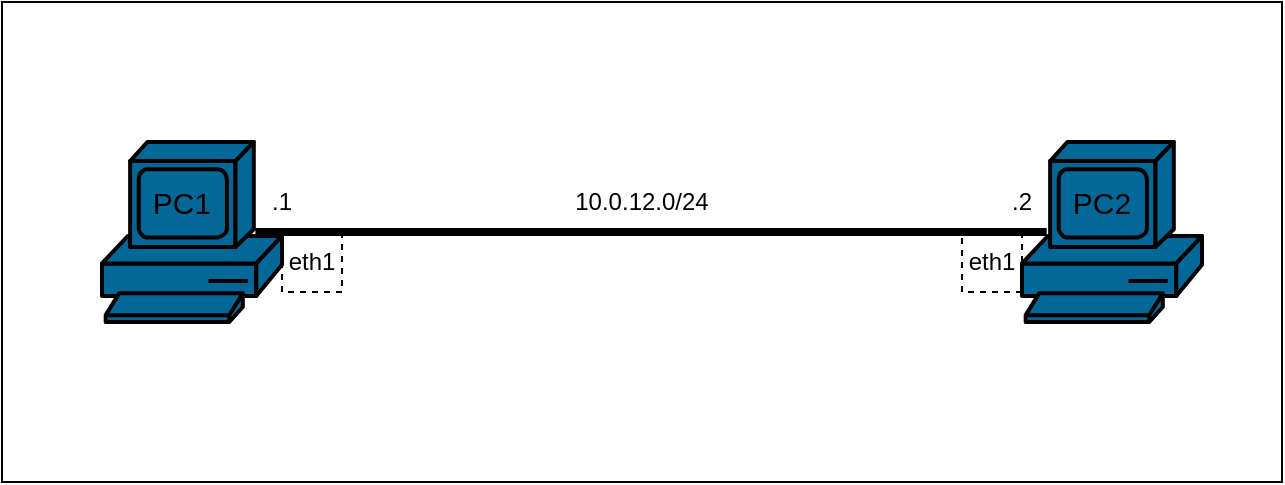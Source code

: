 <mxfile version="28.1.2">
  <diagram name="Page-1" id="7SYIQmIB46i4SN8NfS9q">
    <mxGraphModel dx="815" dy="480" grid="1" gridSize="10" guides="1" tooltips="1" connect="1" arrows="1" fold="1" page="1" pageScale="1" pageWidth="850" pageHeight="1100" math="0" shadow="0">
      <root>
        <mxCell id="0" />
        <mxCell id="1" parent="0" />
        <mxCell id="9Bcks7w4tn6B5syk6pne-3" value="" style="rounded=0;whiteSpace=wrap;html=1;fillColor=#FFFFFF;" vertex="1" parent="1">
          <mxGeometry x="120" y="240" width="640" height="240" as="geometry" />
        </mxCell>
        <mxCell id="9Bcks7w4tn6B5syk6pne-1" value="" style="shape=mxgraph.cisco.computers_and_peripherals.pc;html=1;pointerEvents=1;dashed=0;fillColor=#036897;strokeColor=#000000;strokeWidth=2;verticalLabelPosition=bottom;verticalAlign=top;align=center;outlineConnect=0;perimeterSpacing=3;" vertex="1" parent="1">
          <mxGeometry x="170" y="310" width="90" height="90" as="geometry" />
        </mxCell>
        <mxCell id="9Bcks7w4tn6B5syk6pne-2" value="" style="shape=mxgraph.cisco.computers_and_peripherals.pc;html=1;pointerEvents=1;dashed=0;fillColor=#036897;strokeColor=#000000;strokeWidth=2;verticalLabelPosition=bottom;verticalAlign=top;align=center;outlineConnect=0;perimeterSpacing=3;" vertex="1" parent="1">
          <mxGeometry x="630" y="310" width="90" height="90" as="geometry" />
        </mxCell>
        <mxCell id="9Bcks7w4tn6B5syk6pne-4" value="&lt;font style=&quot;font-size: 15px;&quot;&gt;PC1&lt;/font&gt;" style="text;html=1;align=center;verticalAlign=middle;whiteSpace=wrap;rounded=0;" vertex="1" parent="1">
          <mxGeometry x="190" y="325" width="40" height="30" as="geometry" />
        </mxCell>
        <mxCell id="9Bcks7w4tn6B5syk6pne-5" value="&lt;font style=&quot;font-size: 15px;&quot;&gt;PC2&lt;/font&gt;" style="text;html=1;align=center;verticalAlign=middle;whiteSpace=wrap;rounded=0;" vertex="1" parent="1">
          <mxGeometry x="650" y="325" width="40" height="30" as="geometry" />
        </mxCell>
        <mxCell id="9Bcks7w4tn6B5syk6pne-6" value="" style="endArrow=none;html=1;rounded=0;strokeWidth=4;strokeColor=#000000;entryX=0.16;entryY=0.5;entryDx=0;entryDy=0;entryPerimeter=0;exitX=0.83;exitY=0.5;exitDx=0;exitDy=0;exitPerimeter=0;" edge="1" parent="1" source="9Bcks7w4tn6B5syk6pne-1" target="9Bcks7w4tn6B5syk6pne-2">
          <mxGeometry width="50" height="50" relative="1" as="geometry">
            <mxPoint x="400" y="460" as="sourcePoint" />
            <mxPoint x="450" y="410" as="targetPoint" />
          </mxGeometry>
        </mxCell>
        <mxCell id="9Bcks7w4tn6B5syk6pne-7" value="&lt;font style=&quot;color: rgb(0, 0, 0);&quot;&gt;eth1&lt;/font&gt;" style="text;html=1;align=center;verticalAlign=middle;whiteSpace=wrap;rounded=0;dashed=1;perimeterSpacing=1;strokeColor=#000000;" vertex="1" parent="1">
          <mxGeometry x="260" y="355" width="30" height="30" as="geometry" />
        </mxCell>
        <mxCell id="9Bcks7w4tn6B5syk6pne-8" value="&lt;font style=&quot;color: rgb(0, 0, 0);&quot;&gt;eth1&lt;/font&gt;" style="text;html=1;align=center;verticalAlign=middle;whiteSpace=wrap;rounded=0;dashed=1;perimeterSpacing=1;strokeColor=#000000;" vertex="1" parent="1">
          <mxGeometry x="600" y="355" width="30" height="30" as="geometry" />
        </mxCell>
        <mxCell id="9Bcks7w4tn6B5syk6pne-9" value="&lt;font style=&quot;color: rgb(0, 0, 0);&quot;&gt;.1&lt;/font&gt;" style="text;html=1;align=center;verticalAlign=middle;whiteSpace=wrap;rounded=0;dashed=1;perimeterSpacing=1;strokeColor=none;dashPattern=1 4;" vertex="1" parent="1">
          <mxGeometry x="250" y="330" width="20" height="20" as="geometry" />
        </mxCell>
        <mxCell id="9Bcks7w4tn6B5syk6pne-10" value="&lt;font style=&quot;color: rgb(0, 0, 0);&quot;&gt;.2&lt;/font&gt;" style="text;html=1;align=center;verticalAlign=middle;whiteSpace=wrap;rounded=0;dashed=1;perimeterSpacing=1;strokeColor=none;dashPattern=1 4;" vertex="1" parent="1">
          <mxGeometry x="620" y="330" width="20" height="20" as="geometry" />
        </mxCell>
        <mxCell id="9Bcks7w4tn6B5syk6pne-11" value="&lt;font style=&quot;color: rgb(0, 0, 0);&quot;&gt;10.0.12.0/24&lt;/font&gt;" style="text;html=1;align=center;verticalAlign=middle;whiteSpace=wrap;rounded=0;dashed=1;perimeterSpacing=1;strokeColor=none;dashPattern=1 4;" vertex="1" parent="1">
          <mxGeometry x="405" y="330" width="70" height="20" as="geometry" />
        </mxCell>
      </root>
    </mxGraphModel>
  </diagram>
</mxfile>
